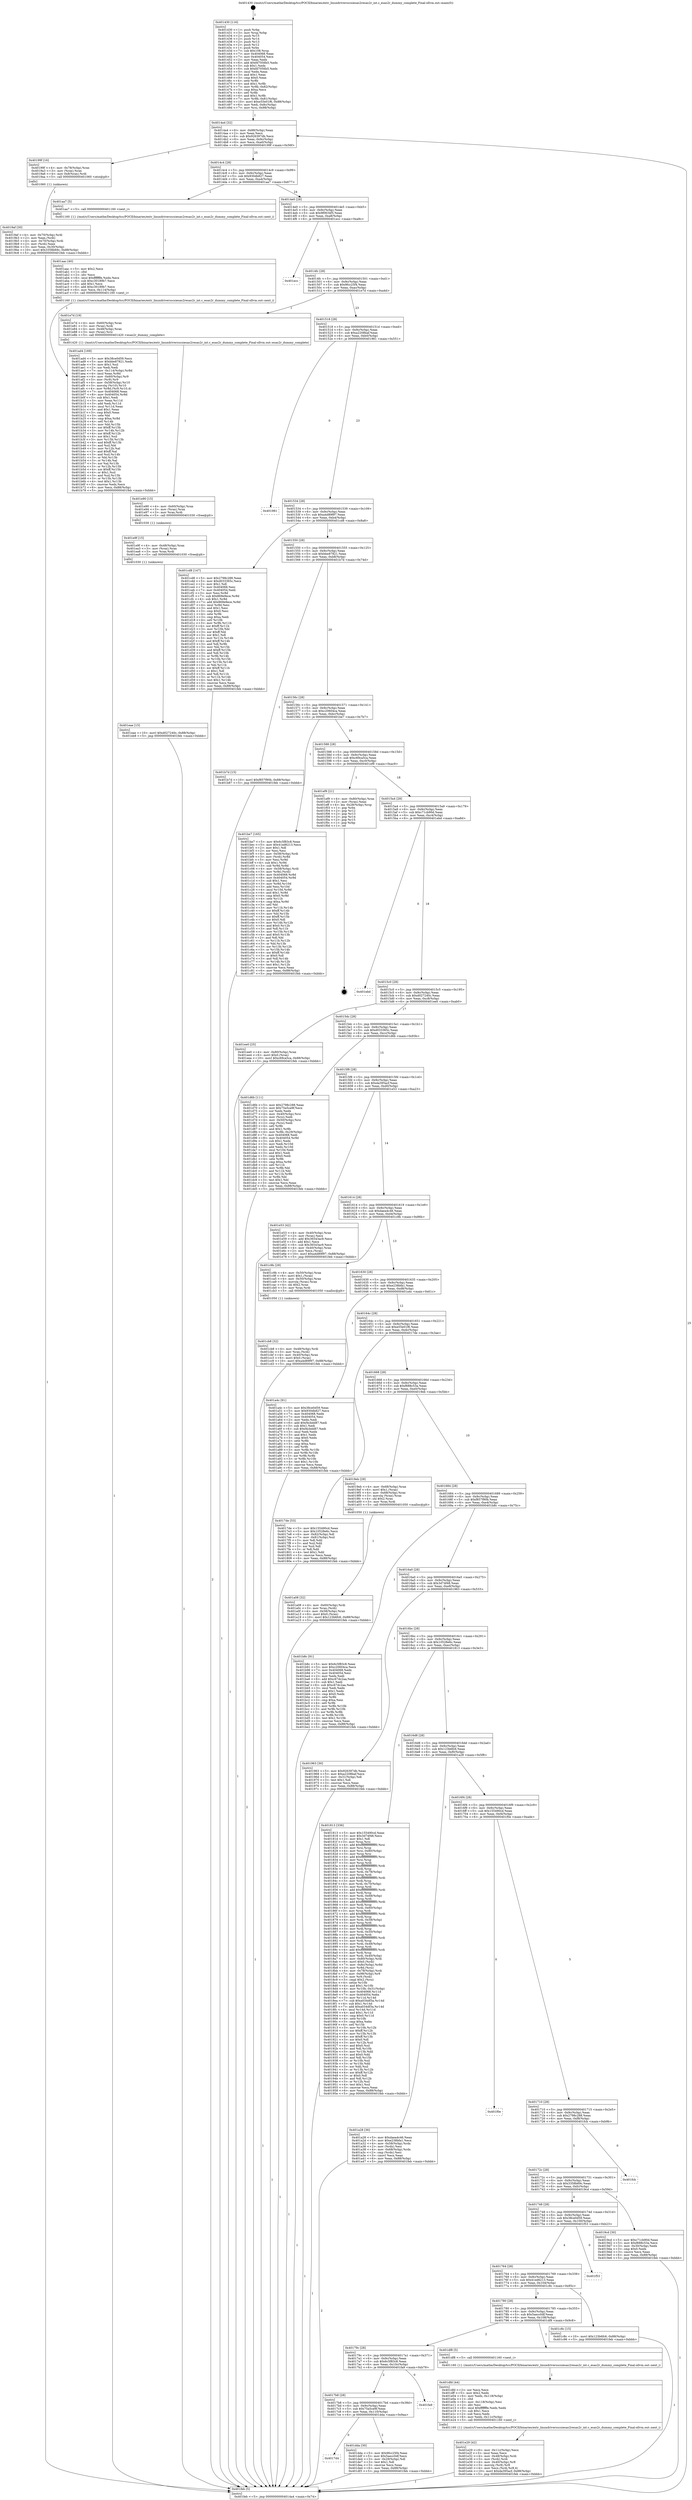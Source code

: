 digraph "0x401430" {
  label = "0x401430 (/mnt/c/Users/mathe/Desktop/tcc/POCII/binaries/extr_linuxdriversscsiesas2resas2r_int.c_esas2r_dummy_complete_Final-ollvm.out::main(0))"
  labelloc = "t"
  node[shape=record]

  Entry [label="",width=0.3,height=0.3,shape=circle,fillcolor=black,style=filled]
  "0x4014a4" [label="{
     0x4014a4 [32]\l
     | [instrs]\l
     &nbsp;&nbsp;0x4014a4 \<+6\>: mov -0x88(%rbp),%eax\l
     &nbsp;&nbsp;0x4014aa \<+2\>: mov %eax,%ecx\l
     &nbsp;&nbsp;0x4014ac \<+6\>: sub $0x926397db,%ecx\l
     &nbsp;&nbsp;0x4014b2 \<+6\>: mov %eax,-0x9c(%rbp)\l
     &nbsp;&nbsp;0x4014b8 \<+6\>: mov %ecx,-0xa0(%rbp)\l
     &nbsp;&nbsp;0x4014be \<+6\>: je 000000000040199f \<main+0x56f\>\l
  }"]
  "0x40199f" [label="{
     0x40199f [16]\l
     | [instrs]\l
     &nbsp;&nbsp;0x40199f \<+4\>: mov -0x78(%rbp),%rax\l
     &nbsp;&nbsp;0x4019a3 \<+3\>: mov (%rax),%rax\l
     &nbsp;&nbsp;0x4019a6 \<+4\>: mov 0x8(%rax),%rdi\l
     &nbsp;&nbsp;0x4019aa \<+5\>: call 0000000000401060 \<atoi@plt\>\l
     | [calls]\l
     &nbsp;&nbsp;0x401060 \{1\} (unknown)\l
  }"]
  "0x4014c4" [label="{
     0x4014c4 [28]\l
     | [instrs]\l
     &nbsp;&nbsp;0x4014c4 \<+5\>: jmp 00000000004014c9 \<main+0x99\>\l
     &nbsp;&nbsp;0x4014c9 \<+6\>: mov -0x9c(%rbp),%eax\l
     &nbsp;&nbsp;0x4014cf \<+5\>: sub $0x930db827,%eax\l
     &nbsp;&nbsp;0x4014d4 \<+6\>: mov %eax,-0xa4(%rbp)\l
     &nbsp;&nbsp;0x4014da \<+6\>: je 0000000000401aa7 \<main+0x677\>\l
  }"]
  Exit [label="",width=0.3,height=0.3,shape=circle,fillcolor=black,style=filled,peripheries=2]
  "0x401aa7" [label="{
     0x401aa7 [5]\l
     | [instrs]\l
     &nbsp;&nbsp;0x401aa7 \<+5\>: call 0000000000401160 \<next_i\>\l
     | [calls]\l
     &nbsp;&nbsp;0x401160 \{1\} (/mnt/c/Users/mathe/Desktop/tcc/POCII/binaries/extr_linuxdriversscsiesas2resas2r_int.c_esas2r_dummy_complete_Final-ollvm.out::next_i)\l
  }"]
  "0x4014e0" [label="{
     0x4014e0 [28]\l
     | [instrs]\l
     &nbsp;&nbsp;0x4014e0 \<+5\>: jmp 00000000004014e5 \<main+0xb5\>\l
     &nbsp;&nbsp;0x4014e5 \<+6\>: mov -0x9c(%rbp),%eax\l
     &nbsp;&nbsp;0x4014eb \<+5\>: sub $0x9f0634f5,%eax\l
     &nbsp;&nbsp;0x4014f0 \<+6\>: mov %eax,-0xa8(%rbp)\l
     &nbsp;&nbsp;0x4014f6 \<+6\>: je 0000000000401ecc \<main+0xa9c\>\l
  }"]
  "0x401eae" [label="{
     0x401eae [15]\l
     | [instrs]\l
     &nbsp;&nbsp;0x401eae \<+10\>: movl $0xd027240c,-0x88(%rbp)\l
     &nbsp;&nbsp;0x401eb8 \<+5\>: jmp 0000000000401feb \<main+0xbbb\>\l
  }"]
  "0x401ecc" [label="{
     0x401ecc\l
  }", style=dashed]
  "0x4014fc" [label="{
     0x4014fc [28]\l
     | [instrs]\l
     &nbsp;&nbsp;0x4014fc \<+5\>: jmp 0000000000401501 \<main+0xd1\>\l
     &nbsp;&nbsp;0x401501 \<+6\>: mov -0x9c(%rbp),%eax\l
     &nbsp;&nbsp;0x401507 \<+5\>: sub $0x9fcc25f4,%eax\l
     &nbsp;&nbsp;0x40150c \<+6\>: mov %eax,-0xac(%rbp)\l
     &nbsp;&nbsp;0x401512 \<+6\>: je 0000000000401e7d \<main+0xa4d\>\l
  }"]
  "0x401e9f" [label="{
     0x401e9f [15]\l
     | [instrs]\l
     &nbsp;&nbsp;0x401e9f \<+4\>: mov -0x48(%rbp),%rax\l
     &nbsp;&nbsp;0x401ea3 \<+3\>: mov (%rax),%rax\l
     &nbsp;&nbsp;0x401ea6 \<+3\>: mov %rax,%rdi\l
     &nbsp;&nbsp;0x401ea9 \<+5\>: call 0000000000401030 \<free@plt\>\l
     | [calls]\l
     &nbsp;&nbsp;0x401030 \{1\} (unknown)\l
  }"]
  "0x401e7d" [label="{
     0x401e7d [19]\l
     | [instrs]\l
     &nbsp;&nbsp;0x401e7d \<+4\>: mov -0x60(%rbp),%rax\l
     &nbsp;&nbsp;0x401e81 \<+3\>: mov (%rax),%rdi\l
     &nbsp;&nbsp;0x401e84 \<+4\>: mov -0x48(%rbp),%rax\l
     &nbsp;&nbsp;0x401e88 \<+3\>: mov (%rax),%rsi\l
     &nbsp;&nbsp;0x401e8b \<+5\>: call 0000000000401420 \<esas2r_dummy_complete\>\l
     | [calls]\l
     &nbsp;&nbsp;0x401420 \{1\} (/mnt/c/Users/mathe/Desktop/tcc/POCII/binaries/extr_linuxdriversscsiesas2resas2r_int.c_esas2r_dummy_complete_Final-ollvm.out::esas2r_dummy_complete)\l
  }"]
  "0x401518" [label="{
     0x401518 [28]\l
     | [instrs]\l
     &nbsp;&nbsp;0x401518 \<+5\>: jmp 000000000040151d \<main+0xed\>\l
     &nbsp;&nbsp;0x40151d \<+6\>: mov -0x9c(%rbp),%eax\l
     &nbsp;&nbsp;0x401523 \<+5\>: sub $0xa2208baf,%eax\l
     &nbsp;&nbsp;0x401528 \<+6\>: mov %eax,-0xb0(%rbp)\l
     &nbsp;&nbsp;0x40152e \<+6\>: je 0000000000401981 \<main+0x551\>\l
  }"]
  "0x401e90" [label="{
     0x401e90 [15]\l
     | [instrs]\l
     &nbsp;&nbsp;0x401e90 \<+4\>: mov -0x60(%rbp),%rax\l
     &nbsp;&nbsp;0x401e94 \<+3\>: mov (%rax),%rax\l
     &nbsp;&nbsp;0x401e97 \<+3\>: mov %rax,%rdi\l
     &nbsp;&nbsp;0x401e9a \<+5\>: call 0000000000401030 \<free@plt\>\l
     | [calls]\l
     &nbsp;&nbsp;0x401030 \{1\} (unknown)\l
  }"]
  "0x401981" [label="{
     0x401981\l
  }", style=dashed]
  "0x401534" [label="{
     0x401534 [28]\l
     | [instrs]\l
     &nbsp;&nbsp;0x401534 \<+5\>: jmp 0000000000401539 \<main+0x109\>\l
     &nbsp;&nbsp;0x401539 \<+6\>: mov -0x9c(%rbp),%eax\l
     &nbsp;&nbsp;0x40153f \<+5\>: sub $0xa4d89f97,%eax\l
     &nbsp;&nbsp;0x401544 \<+6\>: mov %eax,-0xb4(%rbp)\l
     &nbsp;&nbsp;0x40154a \<+6\>: je 0000000000401cd8 \<main+0x8a8\>\l
  }"]
  "0x401e29" [label="{
     0x401e29 [42]\l
     | [instrs]\l
     &nbsp;&nbsp;0x401e29 \<+6\>: mov -0x11c(%rbp),%ecx\l
     &nbsp;&nbsp;0x401e2f \<+3\>: imul %eax,%ecx\l
     &nbsp;&nbsp;0x401e32 \<+4\>: mov -0x48(%rbp),%rdi\l
     &nbsp;&nbsp;0x401e36 \<+3\>: mov (%rdi),%rdi\l
     &nbsp;&nbsp;0x401e39 \<+4\>: mov -0x40(%rbp),%r8\l
     &nbsp;&nbsp;0x401e3d \<+3\>: movslq (%r8),%r8\l
     &nbsp;&nbsp;0x401e40 \<+4\>: mov %ecx,(%rdi,%r8,4)\l
     &nbsp;&nbsp;0x401e44 \<+10\>: movl $0xda395acf,-0x88(%rbp)\l
     &nbsp;&nbsp;0x401e4e \<+5\>: jmp 0000000000401feb \<main+0xbbb\>\l
  }"]
  "0x401cd8" [label="{
     0x401cd8 [147]\l
     | [instrs]\l
     &nbsp;&nbsp;0x401cd8 \<+5\>: mov $0x2798c288,%eax\l
     &nbsp;&nbsp;0x401cdd \<+5\>: mov $0xd033365c,%ecx\l
     &nbsp;&nbsp;0x401ce2 \<+2\>: mov $0x1,%dl\l
     &nbsp;&nbsp;0x401ce4 \<+7\>: mov 0x404068,%esi\l
     &nbsp;&nbsp;0x401ceb \<+7\>: mov 0x404054,%edi\l
     &nbsp;&nbsp;0x401cf2 \<+3\>: mov %esi,%r8d\l
     &nbsp;&nbsp;0x401cf5 \<+7\>: sub $0x869e9ece,%r8d\l
     &nbsp;&nbsp;0x401cfc \<+4\>: sub $0x1,%r8d\l
     &nbsp;&nbsp;0x401d00 \<+7\>: add $0x869e9ece,%r8d\l
     &nbsp;&nbsp;0x401d07 \<+4\>: imul %r8d,%esi\l
     &nbsp;&nbsp;0x401d0b \<+3\>: and $0x1,%esi\l
     &nbsp;&nbsp;0x401d0e \<+3\>: cmp $0x0,%esi\l
     &nbsp;&nbsp;0x401d11 \<+4\>: sete %r9b\l
     &nbsp;&nbsp;0x401d15 \<+3\>: cmp $0xa,%edi\l
     &nbsp;&nbsp;0x401d18 \<+4\>: setl %r10b\l
     &nbsp;&nbsp;0x401d1c \<+3\>: mov %r9b,%r11b\l
     &nbsp;&nbsp;0x401d1f \<+4\>: xor $0xff,%r11b\l
     &nbsp;&nbsp;0x401d23 \<+3\>: mov %r10b,%bl\l
     &nbsp;&nbsp;0x401d26 \<+3\>: xor $0xff,%bl\l
     &nbsp;&nbsp;0x401d29 \<+3\>: xor $0x1,%dl\l
     &nbsp;&nbsp;0x401d2c \<+3\>: mov %r11b,%r14b\l
     &nbsp;&nbsp;0x401d2f \<+4\>: and $0xff,%r14b\l
     &nbsp;&nbsp;0x401d33 \<+3\>: and %dl,%r9b\l
     &nbsp;&nbsp;0x401d36 \<+3\>: mov %bl,%r15b\l
     &nbsp;&nbsp;0x401d39 \<+4\>: and $0xff,%r15b\l
     &nbsp;&nbsp;0x401d3d \<+3\>: and %dl,%r10b\l
     &nbsp;&nbsp;0x401d40 \<+3\>: or %r9b,%r14b\l
     &nbsp;&nbsp;0x401d43 \<+3\>: or %r10b,%r15b\l
     &nbsp;&nbsp;0x401d46 \<+3\>: xor %r15b,%r14b\l
     &nbsp;&nbsp;0x401d49 \<+3\>: or %bl,%r11b\l
     &nbsp;&nbsp;0x401d4c \<+4\>: xor $0xff,%r11b\l
     &nbsp;&nbsp;0x401d50 \<+3\>: or $0x1,%dl\l
     &nbsp;&nbsp;0x401d53 \<+3\>: and %dl,%r11b\l
     &nbsp;&nbsp;0x401d56 \<+3\>: or %r11b,%r14b\l
     &nbsp;&nbsp;0x401d59 \<+4\>: test $0x1,%r14b\l
     &nbsp;&nbsp;0x401d5d \<+3\>: cmovne %ecx,%eax\l
     &nbsp;&nbsp;0x401d60 \<+6\>: mov %eax,-0x88(%rbp)\l
     &nbsp;&nbsp;0x401d66 \<+5\>: jmp 0000000000401feb \<main+0xbbb\>\l
  }"]
  "0x401550" [label="{
     0x401550 [28]\l
     | [instrs]\l
     &nbsp;&nbsp;0x401550 \<+5\>: jmp 0000000000401555 \<main+0x125\>\l
     &nbsp;&nbsp;0x401555 \<+6\>: mov -0x9c(%rbp),%eax\l
     &nbsp;&nbsp;0x40155b \<+5\>: sub $0xbbe87821,%eax\l
     &nbsp;&nbsp;0x401560 \<+6\>: mov %eax,-0xb8(%rbp)\l
     &nbsp;&nbsp;0x401566 \<+6\>: je 0000000000401b7d \<main+0x74d\>\l
  }"]
  "0x401dfd" [label="{
     0x401dfd [44]\l
     | [instrs]\l
     &nbsp;&nbsp;0x401dfd \<+2\>: xor %ecx,%ecx\l
     &nbsp;&nbsp;0x401dff \<+5\>: mov $0x2,%edx\l
     &nbsp;&nbsp;0x401e04 \<+6\>: mov %edx,-0x118(%rbp)\l
     &nbsp;&nbsp;0x401e0a \<+1\>: cltd\l
     &nbsp;&nbsp;0x401e0b \<+6\>: mov -0x118(%rbp),%esi\l
     &nbsp;&nbsp;0x401e11 \<+2\>: idiv %esi\l
     &nbsp;&nbsp;0x401e13 \<+6\>: imul $0xfffffffe,%edx,%edx\l
     &nbsp;&nbsp;0x401e19 \<+3\>: sub $0x1,%ecx\l
     &nbsp;&nbsp;0x401e1c \<+2\>: sub %ecx,%edx\l
     &nbsp;&nbsp;0x401e1e \<+6\>: mov %edx,-0x11c(%rbp)\l
     &nbsp;&nbsp;0x401e24 \<+5\>: call 0000000000401160 \<next_i\>\l
     | [calls]\l
     &nbsp;&nbsp;0x401160 \{1\} (/mnt/c/Users/mathe/Desktop/tcc/POCII/binaries/extr_linuxdriversscsiesas2resas2r_int.c_esas2r_dummy_complete_Final-ollvm.out::next_i)\l
  }"]
  "0x401b7d" [label="{
     0x401b7d [15]\l
     | [instrs]\l
     &nbsp;&nbsp;0x401b7d \<+10\>: movl $0xf857f90b,-0x88(%rbp)\l
     &nbsp;&nbsp;0x401b87 \<+5\>: jmp 0000000000401feb \<main+0xbbb\>\l
  }"]
  "0x40156c" [label="{
     0x40156c [28]\l
     | [instrs]\l
     &nbsp;&nbsp;0x40156c \<+5\>: jmp 0000000000401571 \<main+0x141\>\l
     &nbsp;&nbsp;0x401571 \<+6\>: mov -0x9c(%rbp),%eax\l
     &nbsp;&nbsp;0x401577 \<+5\>: sub $0xc20604ca,%eax\l
     &nbsp;&nbsp;0x40157c \<+6\>: mov %eax,-0xbc(%rbp)\l
     &nbsp;&nbsp;0x401582 \<+6\>: je 0000000000401be7 \<main+0x7b7\>\l
  }"]
  "0x4017d4" [label="{
     0x4017d4\l
  }", style=dashed]
  "0x401be7" [label="{
     0x401be7 [165]\l
     | [instrs]\l
     &nbsp;&nbsp;0x401be7 \<+5\>: mov $0x6c5f83c8,%eax\l
     &nbsp;&nbsp;0x401bec \<+5\>: mov $0x41ed6213,%ecx\l
     &nbsp;&nbsp;0x401bf1 \<+2\>: mov $0x1,%dl\l
     &nbsp;&nbsp;0x401bf3 \<+2\>: xor %esi,%esi\l
     &nbsp;&nbsp;0x401bf5 \<+4\>: mov -0x58(%rbp),%rdi\l
     &nbsp;&nbsp;0x401bf9 \<+3\>: mov (%rdi),%r8d\l
     &nbsp;&nbsp;0x401bfc \<+3\>: mov %esi,%r9d\l
     &nbsp;&nbsp;0x401bff \<+4\>: sub $0x1,%r9d\l
     &nbsp;&nbsp;0x401c03 \<+3\>: sub %r9d,%r8d\l
     &nbsp;&nbsp;0x401c06 \<+4\>: mov -0x58(%rbp),%rdi\l
     &nbsp;&nbsp;0x401c0a \<+3\>: mov %r8d,(%rdi)\l
     &nbsp;&nbsp;0x401c0d \<+8\>: mov 0x404068,%r8d\l
     &nbsp;&nbsp;0x401c15 \<+8\>: mov 0x404054,%r9d\l
     &nbsp;&nbsp;0x401c1d \<+3\>: sub $0x1,%esi\l
     &nbsp;&nbsp;0x401c20 \<+3\>: mov %r8d,%r10d\l
     &nbsp;&nbsp;0x401c23 \<+3\>: add %esi,%r10d\l
     &nbsp;&nbsp;0x401c26 \<+4\>: imul %r10d,%r8d\l
     &nbsp;&nbsp;0x401c2a \<+4\>: and $0x1,%r8d\l
     &nbsp;&nbsp;0x401c2e \<+4\>: cmp $0x0,%r8d\l
     &nbsp;&nbsp;0x401c32 \<+4\>: sete %r11b\l
     &nbsp;&nbsp;0x401c36 \<+4\>: cmp $0xa,%r9d\l
     &nbsp;&nbsp;0x401c3a \<+3\>: setl %bl\l
     &nbsp;&nbsp;0x401c3d \<+3\>: mov %r11b,%r14b\l
     &nbsp;&nbsp;0x401c40 \<+4\>: xor $0xff,%r14b\l
     &nbsp;&nbsp;0x401c44 \<+3\>: mov %bl,%r15b\l
     &nbsp;&nbsp;0x401c47 \<+4\>: xor $0xff,%r15b\l
     &nbsp;&nbsp;0x401c4b \<+3\>: xor $0x0,%dl\l
     &nbsp;&nbsp;0x401c4e \<+3\>: mov %r14b,%r12b\l
     &nbsp;&nbsp;0x401c51 \<+4\>: and $0x0,%r12b\l
     &nbsp;&nbsp;0x401c55 \<+3\>: and %dl,%r11b\l
     &nbsp;&nbsp;0x401c58 \<+3\>: mov %r15b,%r13b\l
     &nbsp;&nbsp;0x401c5b \<+4\>: and $0x0,%r13b\l
     &nbsp;&nbsp;0x401c5f \<+2\>: and %dl,%bl\l
     &nbsp;&nbsp;0x401c61 \<+3\>: or %r11b,%r12b\l
     &nbsp;&nbsp;0x401c64 \<+3\>: or %bl,%r13b\l
     &nbsp;&nbsp;0x401c67 \<+3\>: xor %r13b,%r12b\l
     &nbsp;&nbsp;0x401c6a \<+3\>: or %r15b,%r14b\l
     &nbsp;&nbsp;0x401c6d \<+4\>: xor $0xff,%r14b\l
     &nbsp;&nbsp;0x401c71 \<+3\>: or $0x0,%dl\l
     &nbsp;&nbsp;0x401c74 \<+3\>: and %dl,%r14b\l
     &nbsp;&nbsp;0x401c77 \<+3\>: or %r14b,%r12b\l
     &nbsp;&nbsp;0x401c7a \<+4\>: test $0x1,%r12b\l
     &nbsp;&nbsp;0x401c7e \<+3\>: cmovne %ecx,%eax\l
     &nbsp;&nbsp;0x401c81 \<+6\>: mov %eax,-0x88(%rbp)\l
     &nbsp;&nbsp;0x401c87 \<+5\>: jmp 0000000000401feb \<main+0xbbb\>\l
  }"]
  "0x401588" [label="{
     0x401588 [28]\l
     | [instrs]\l
     &nbsp;&nbsp;0x401588 \<+5\>: jmp 000000000040158d \<main+0x15d\>\l
     &nbsp;&nbsp;0x40158d \<+6\>: mov -0x9c(%rbp),%eax\l
     &nbsp;&nbsp;0x401593 \<+5\>: sub $0xc69ca5ca,%eax\l
     &nbsp;&nbsp;0x401598 \<+6\>: mov %eax,-0xc0(%rbp)\l
     &nbsp;&nbsp;0x40159e \<+6\>: je 0000000000401ef9 \<main+0xac9\>\l
  }"]
  "0x401dda" [label="{
     0x401dda [30]\l
     | [instrs]\l
     &nbsp;&nbsp;0x401dda \<+5\>: mov $0x9fcc25f4,%eax\l
     &nbsp;&nbsp;0x401ddf \<+5\>: mov $0x5aecc0df,%ecx\l
     &nbsp;&nbsp;0x401de4 \<+3\>: mov -0x29(%rbp),%dl\l
     &nbsp;&nbsp;0x401de7 \<+3\>: test $0x1,%dl\l
     &nbsp;&nbsp;0x401dea \<+3\>: cmovne %ecx,%eax\l
     &nbsp;&nbsp;0x401ded \<+6\>: mov %eax,-0x88(%rbp)\l
     &nbsp;&nbsp;0x401df3 \<+5\>: jmp 0000000000401feb \<main+0xbbb\>\l
  }"]
  "0x401ef9" [label="{
     0x401ef9 [21]\l
     | [instrs]\l
     &nbsp;&nbsp;0x401ef9 \<+4\>: mov -0x80(%rbp),%rax\l
     &nbsp;&nbsp;0x401efd \<+2\>: mov (%rax),%eax\l
     &nbsp;&nbsp;0x401eff \<+4\>: lea -0x28(%rbp),%rsp\l
     &nbsp;&nbsp;0x401f03 \<+1\>: pop %rbx\l
     &nbsp;&nbsp;0x401f04 \<+2\>: pop %r12\l
     &nbsp;&nbsp;0x401f06 \<+2\>: pop %r13\l
     &nbsp;&nbsp;0x401f08 \<+2\>: pop %r14\l
     &nbsp;&nbsp;0x401f0a \<+2\>: pop %r15\l
     &nbsp;&nbsp;0x401f0c \<+1\>: pop %rbp\l
     &nbsp;&nbsp;0x401f0d \<+1\>: ret\l
  }"]
  "0x4015a4" [label="{
     0x4015a4 [28]\l
     | [instrs]\l
     &nbsp;&nbsp;0x4015a4 \<+5\>: jmp 00000000004015a9 \<main+0x179\>\l
     &nbsp;&nbsp;0x4015a9 \<+6\>: mov -0x9c(%rbp),%eax\l
     &nbsp;&nbsp;0x4015af \<+5\>: sub $0xc71cb90d,%eax\l
     &nbsp;&nbsp;0x4015b4 \<+6\>: mov %eax,-0xc4(%rbp)\l
     &nbsp;&nbsp;0x4015ba \<+6\>: je 0000000000401ebd \<main+0xa8d\>\l
  }"]
  "0x4017b8" [label="{
     0x4017b8 [28]\l
     | [instrs]\l
     &nbsp;&nbsp;0x4017b8 \<+5\>: jmp 00000000004017bd \<main+0x38d\>\l
     &nbsp;&nbsp;0x4017bd \<+6\>: mov -0x9c(%rbp),%eax\l
     &nbsp;&nbsp;0x4017c3 \<+5\>: sub $0x75a5ce9f,%eax\l
     &nbsp;&nbsp;0x4017c8 \<+6\>: mov %eax,-0x110(%rbp)\l
     &nbsp;&nbsp;0x4017ce \<+6\>: je 0000000000401dda \<main+0x9aa\>\l
  }"]
  "0x401ebd" [label="{
     0x401ebd\l
  }", style=dashed]
  "0x4015c0" [label="{
     0x4015c0 [28]\l
     | [instrs]\l
     &nbsp;&nbsp;0x4015c0 \<+5\>: jmp 00000000004015c5 \<main+0x195\>\l
     &nbsp;&nbsp;0x4015c5 \<+6\>: mov -0x9c(%rbp),%eax\l
     &nbsp;&nbsp;0x4015cb \<+5\>: sub $0xd027240c,%eax\l
     &nbsp;&nbsp;0x4015d0 \<+6\>: mov %eax,-0xc8(%rbp)\l
     &nbsp;&nbsp;0x4015d6 \<+6\>: je 0000000000401ee0 \<main+0xab0\>\l
  }"]
  "0x401fa9" [label="{
     0x401fa9\l
  }", style=dashed]
  "0x401ee0" [label="{
     0x401ee0 [25]\l
     | [instrs]\l
     &nbsp;&nbsp;0x401ee0 \<+4\>: mov -0x80(%rbp),%rax\l
     &nbsp;&nbsp;0x401ee4 \<+6\>: movl $0x0,(%rax)\l
     &nbsp;&nbsp;0x401eea \<+10\>: movl $0xc69ca5ca,-0x88(%rbp)\l
     &nbsp;&nbsp;0x401ef4 \<+5\>: jmp 0000000000401feb \<main+0xbbb\>\l
  }"]
  "0x4015dc" [label="{
     0x4015dc [28]\l
     | [instrs]\l
     &nbsp;&nbsp;0x4015dc \<+5\>: jmp 00000000004015e1 \<main+0x1b1\>\l
     &nbsp;&nbsp;0x4015e1 \<+6\>: mov -0x9c(%rbp),%eax\l
     &nbsp;&nbsp;0x4015e7 \<+5\>: sub $0xd033365c,%eax\l
     &nbsp;&nbsp;0x4015ec \<+6\>: mov %eax,-0xcc(%rbp)\l
     &nbsp;&nbsp;0x4015f2 \<+6\>: je 0000000000401d6b \<main+0x93b\>\l
  }"]
  "0x40179c" [label="{
     0x40179c [28]\l
     | [instrs]\l
     &nbsp;&nbsp;0x40179c \<+5\>: jmp 00000000004017a1 \<main+0x371\>\l
     &nbsp;&nbsp;0x4017a1 \<+6\>: mov -0x9c(%rbp),%eax\l
     &nbsp;&nbsp;0x4017a7 \<+5\>: sub $0x6c5f83c8,%eax\l
     &nbsp;&nbsp;0x4017ac \<+6\>: mov %eax,-0x10c(%rbp)\l
     &nbsp;&nbsp;0x4017b2 \<+6\>: je 0000000000401fa9 \<main+0xb79\>\l
  }"]
  "0x401d6b" [label="{
     0x401d6b [111]\l
     | [instrs]\l
     &nbsp;&nbsp;0x401d6b \<+5\>: mov $0x2798c288,%eax\l
     &nbsp;&nbsp;0x401d70 \<+5\>: mov $0x75a5ce9f,%ecx\l
     &nbsp;&nbsp;0x401d75 \<+2\>: xor %edx,%edx\l
     &nbsp;&nbsp;0x401d77 \<+4\>: mov -0x40(%rbp),%rsi\l
     &nbsp;&nbsp;0x401d7b \<+2\>: mov (%rsi),%edi\l
     &nbsp;&nbsp;0x401d7d \<+4\>: mov -0x50(%rbp),%rsi\l
     &nbsp;&nbsp;0x401d81 \<+2\>: cmp (%rsi),%edi\l
     &nbsp;&nbsp;0x401d83 \<+4\>: setl %r8b\l
     &nbsp;&nbsp;0x401d87 \<+4\>: and $0x1,%r8b\l
     &nbsp;&nbsp;0x401d8b \<+4\>: mov %r8b,-0x29(%rbp)\l
     &nbsp;&nbsp;0x401d8f \<+7\>: mov 0x404068,%edi\l
     &nbsp;&nbsp;0x401d96 \<+8\>: mov 0x404054,%r9d\l
     &nbsp;&nbsp;0x401d9e \<+3\>: sub $0x1,%edx\l
     &nbsp;&nbsp;0x401da1 \<+3\>: mov %edi,%r10d\l
     &nbsp;&nbsp;0x401da4 \<+3\>: add %edx,%r10d\l
     &nbsp;&nbsp;0x401da7 \<+4\>: imul %r10d,%edi\l
     &nbsp;&nbsp;0x401dab \<+3\>: and $0x1,%edi\l
     &nbsp;&nbsp;0x401dae \<+3\>: cmp $0x0,%edi\l
     &nbsp;&nbsp;0x401db1 \<+4\>: sete %r8b\l
     &nbsp;&nbsp;0x401db5 \<+4\>: cmp $0xa,%r9d\l
     &nbsp;&nbsp;0x401db9 \<+4\>: setl %r11b\l
     &nbsp;&nbsp;0x401dbd \<+3\>: mov %r8b,%bl\l
     &nbsp;&nbsp;0x401dc0 \<+3\>: and %r11b,%bl\l
     &nbsp;&nbsp;0x401dc3 \<+3\>: xor %r11b,%r8b\l
     &nbsp;&nbsp;0x401dc6 \<+3\>: or %r8b,%bl\l
     &nbsp;&nbsp;0x401dc9 \<+3\>: test $0x1,%bl\l
     &nbsp;&nbsp;0x401dcc \<+3\>: cmovne %ecx,%eax\l
     &nbsp;&nbsp;0x401dcf \<+6\>: mov %eax,-0x88(%rbp)\l
     &nbsp;&nbsp;0x401dd5 \<+5\>: jmp 0000000000401feb \<main+0xbbb\>\l
  }"]
  "0x4015f8" [label="{
     0x4015f8 [28]\l
     | [instrs]\l
     &nbsp;&nbsp;0x4015f8 \<+5\>: jmp 00000000004015fd \<main+0x1cd\>\l
     &nbsp;&nbsp;0x4015fd \<+6\>: mov -0x9c(%rbp),%eax\l
     &nbsp;&nbsp;0x401603 \<+5\>: sub $0xda395acf,%eax\l
     &nbsp;&nbsp;0x401608 \<+6\>: mov %eax,-0xd0(%rbp)\l
     &nbsp;&nbsp;0x40160e \<+6\>: je 0000000000401e53 \<main+0xa23\>\l
  }"]
  "0x401df8" [label="{
     0x401df8 [5]\l
     | [instrs]\l
     &nbsp;&nbsp;0x401df8 \<+5\>: call 0000000000401160 \<next_i\>\l
     | [calls]\l
     &nbsp;&nbsp;0x401160 \{1\} (/mnt/c/Users/mathe/Desktop/tcc/POCII/binaries/extr_linuxdriversscsiesas2resas2r_int.c_esas2r_dummy_complete_Final-ollvm.out::next_i)\l
  }"]
  "0x401e53" [label="{
     0x401e53 [42]\l
     | [instrs]\l
     &nbsp;&nbsp;0x401e53 \<+4\>: mov -0x40(%rbp),%rax\l
     &nbsp;&nbsp;0x401e57 \<+2\>: mov (%rax),%ecx\l
     &nbsp;&nbsp;0x401e59 \<+6\>: add $0x36543ac9,%ecx\l
     &nbsp;&nbsp;0x401e5f \<+3\>: add $0x1,%ecx\l
     &nbsp;&nbsp;0x401e62 \<+6\>: sub $0x36543ac9,%ecx\l
     &nbsp;&nbsp;0x401e68 \<+4\>: mov -0x40(%rbp),%rax\l
     &nbsp;&nbsp;0x401e6c \<+2\>: mov %ecx,(%rax)\l
     &nbsp;&nbsp;0x401e6e \<+10\>: movl $0xa4d89f97,-0x88(%rbp)\l
     &nbsp;&nbsp;0x401e78 \<+5\>: jmp 0000000000401feb \<main+0xbbb\>\l
  }"]
  "0x401614" [label="{
     0x401614 [28]\l
     | [instrs]\l
     &nbsp;&nbsp;0x401614 \<+5\>: jmp 0000000000401619 \<main+0x1e9\>\l
     &nbsp;&nbsp;0x401619 \<+6\>: mov -0x9c(%rbp),%eax\l
     &nbsp;&nbsp;0x40161f \<+5\>: sub $0xdaea4c46,%eax\l
     &nbsp;&nbsp;0x401624 \<+6\>: mov %eax,-0xd4(%rbp)\l
     &nbsp;&nbsp;0x40162a \<+6\>: je 0000000000401c9b \<main+0x86b\>\l
  }"]
  "0x401cb8" [label="{
     0x401cb8 [32]\l
     | [instrs]\l
     &nbsp;&nbsp;0x401cb8 \<+4\>: mov -0x48(%rbp),%rdi\l
     &nbsp;&nbsp;0x401cbc \<+3\>: mov %rax,(%rdi)\l
     &nbsp;&nbsp;0x401cbf \<+4\>: mov -0x40(%rbp),%rax\l
     &nbsp;&nbsp;0x401cc3 \<+6\>: movl $0x0,(%rax)\l
     &nbsp;&nbsp;0x401cc9 \<+10\>: movl $0xa4d89f97,-0x88(%rbp)\l
     &nbsp;&nbsp;0x401cd3 \<+5\>: jmp 0000000000401feb \<main+0xbbb\>\l
  }"]
  "0x401c9b" [label="{
     0x401c9b [29]\l
     | [instrs]\l
     &nbsp;&nbsp;0x401c9b \<+4\>: mov -0x50(%rbp),%rax\l
     &nbsp;&nbsp;0x401c9f \<+6\>: movl $0x1,(%rax)\l
     &nbsp;&nbsp;0x401ca5 \<+4\>: mov -0x50(%rbp),%rax\l
     &nbsp;&nbsp;0x401ca9 \<+3\>: movslq (%rax),%rax\l
     &nbsp;&nbsp;0x401cac \<+4\>: shl $0x2,%rax\l
     &nbsp;&nbsp;0x401cb0 \<+3\>: mov %rax,%rdi\l
     &nbsp;&nbsp;0x401cb3 \<+5\>: call 0000000000401050 \<malloc@plt\>\l
     | [calls]\l
     &nbsp;&nbsp;0x401050 \{1\} (unknown)\l
  }"]
  "0x401630" [label="{
     0x401630 [28]\l
     | [instrs]\l
     &nbsp;&nbsp;0x401630 \<+5\>: jmp 0000000000401635 \<main+0x205\>\l
     &nbsp;&nbsp;0x401635 \<+6\>: mov -0x9c(%rbp),%eax\l
     &nbsp;&nbsp;0x40163b \<+5\>: sub $0xe238bfa1,%eax\l
     &nbsp;&nbsp;0x401640 \<+6\>: mov %eax,-0xd8(%rbp)\l
     &nbsp;&nbsp;0x401646 \<+6\>: je 0000000000401a4c \<main+0x61c\>\l
  }"]
  "0x401780" [label="{
     0x401780 [28]\l
     | [instrs]\l
     &nbsp;&nbsp;0x401780 \<+5\>: jmp 0000000000401785 \<main+0x355\>\l
     &nbsp;&nbsp;0x401785 \<+6\>: mov -0x9c(%rbp),%eax\l
     &nbsp;&nbsp;0x40178b \<+5\>: sub $0x5aecc0df,%eax\l
     &nbsp;&nbsp;0x401790 \<+6\>: mov %eax,-0x108(%rbp)\l
     &nbsp;&nbsp;0x401796 \<+6\>: je 0000000000401df8 \<main+0x9c8\>\l
  }"]
  "0x401a4c" [label="{
     0x401a4c [91]\l
     | [instrs]\l
     &nbsp;&nbsp;0x401a4c \<+5\>: mov $0x38ce0d59,%eax\l
     &nbsp;&nbsp;0x401a51 \<+5\>: mov $0x930db827,%ecx\l
     &nbsp;&nbsp;0x401a56 \<+7\>: mov 0x404068,%edx\l
     &nbsp;&nbsp;0x401a5d \<+7\>: mov 0x404054,%esi\l
     &nbsp;&nbsp;0x401a64 \<+2\>: mov %edx,%edi\l
     &nbsp;&nbsp;0x401a66 \<+6\>: add $0xf4cbdd87,%edi\l
     &nbsp;&nbsp;0x401a6c \<+3\>: sub $0x1,%edi\l
     &nbsp;&nbsp;0x401a6f \<+6\>: sub $0xf4cbdd87,%edi\l
     &nbsp;&nbsp;0x401a75 \<+3\>: imul %edi,%edx\l
     &nbsp;&nbsp;0x401a78 \<+3\>: and $0x1,%edx\l
     &nbsp;&nbsp;0x401a7b \<+3\>: cmp $0x0,%edx\l
     &nbsp;&nbsp;0x401a7e \<+4\>: sete %r8b\l
     &nbsp;&nbsp;0x401a82 \<+3\>: cmp $0xa,%esi\l
     &nbsp;&nbsp;0x401a85 \<+4\>: setl %r9b\l
     &nbsp;&nbsp;0x401a89 \<+3\>: mov %r8b,%r10b\l
     &nbsp;&nbsp;0x401a8c \<+3\>: and %r9b,%r10b\l
     &nbsp;&nbsp;0x401a8f \<+3\>: xor %r9b,%r8b\l
     &nbsp;&nbsp;0x401a92 \<+3\>: or %r8b,%r10b\l
     &nbsp;&nbsp;0x401a95 \<+4\>: test $0x1,%r10b\l
     &nbsp;&nbsp;0x401a99 \<+3\>: cmovne %ecx,%eax\l
     &nbsp;&nbsp;0x401a9c \<+6\>: mov %eax,-0x88(%rbp)\l
     &nbsp;&nbsp;0x401aa2 \<+5\>: jmp 0000000000401feb \<main+0xbbb\>\l
  }"]
  "0x40164c" [label="{
     0x40164c [28]\l
     | [instrs]\l
     &nbsp;&nbsp;0x40164c \<+5\>: jmp 0000000000401651 \<main+0x221\>\l
     &nbsp;&nbsp;0x401651 \<+6\>: mov -0x9c(%rbp),%eax\l
     &nbsp;&nbsp;0x401657 \<+5\>: sub $0xe55e01f6,%eax\l
     &nbsp;&nbsp;0x40165c \<+6\>: mov %eax,-0xdc(%rbp)\l
     &nbsp;&nbsp;0x401662 \<+6\>: je 00000000004017de \<main+0x3ae\>\l
  }"]
  "0x401c8c" [label="{
     0x401c8c [15]\l
     | [instrs]\l
     &nbsp;&nbsp;0x401c8c \<+10\>: movl $0x123b6fc6,-0x88(%rbp)\l
     &nbsp;&nbsp;0x401c96 \<+5\>: jmp 0000000000401feb \<main+0xbbb\>\l
  }"]
  "0x4017de" [label="{
     0x4017de [53]\l
     | [instrs]\l
     &nbsp;&nbsp;0x4017de \<+5\>: mov $0x155490cd,%eax\l
     &nbsp;&nbsp;0x4017e3 \<+5\>: mov $0x10528e6c,%ecx\l
     &nbsp;&nbsp;0x4017e8 \<+6\>: mov -0x82(%rbp),%dl\l
     &nbsp;&nbsp;0x4017ee \<+7\>: mov -0x81(%rbp),%sil\l
     &nbsp;&nbsp;0x4017f5 \<+3\>: mov %dl,%dil\l
     &nbsp;&nbsp;0x4017f8 \<+3\>: and %sil,%dil\l
     &nbsp;&nbsp;0x4017fb \<+3\>: xor %sil,%dl\l
     &nbsp;&nbsp;0x4017fe \<+3\>: or %dl,%dil\l
     &nbsp;&nbsp;0x401801 \<+4\>: test $0x1,%dil\l
     &nbsp;&nbsp;0x401805 \<+3\>: cmovne %ecx,%eax\l
     &nbsp;&nbsp;0x401808 \<+6\>: mov %eax,-0x88(%rbp)\l
     &nbsp;&nbsp;0x40180e \<+5\>: jmp 0000000000401feb \<main+0xbbb\>\l
  }"]
  "0x401668" [label="{
     0x401668 [28]\l
     | [instrs]\l
     &nbsp;&nbsp;0x401668 \<+5\>: jmp 000000000040166d \<main+0x23d\>\l
     &nbsp;&nbsp;0x40166d \<+6\>: mov -0x9c(%rbp),%eax\l
     &nbsp;&nbsp;0x401673 \<+5\>: sub $0xf688c53a,%eax\l
     &nbsp;&nbsp;0x401678 \<+6\>: mov %eax,-0xe0(%rbp)\l
     &nbsp;&nbsp;0x40167e \<+6\>: je 00000000004019eb \<main+0x5bb\>\l
  }"]
  "0x401feb" [label="{
     0x401feb [5]\l
     | [instrs]\l
     &nbsp;&nbsp;0x401feb \<+5\>: jmp 00000000004014a4 \<main+0x74\>\l
  }"]
  "0x401430" [label="{
     0x401430 [116]\l
     | [instrs]\l
     &nbsp;&nbsp;0x401430 \<+1\>: push %rbp\l
     &nbsp;&nbsp;0x401431 \<+3\>: mov %rsp,%rbp\l
     &nbsp;&nbsp;0x401434 \<+2\>: push %r15\l
     &nbsp;&nbsp;0x401436 \<+2\>: push %r14\l
     &nbsp;&nbsp;0x401438 \<+2\>: push %r13\l
     &nbsp;&nbsp;0x40143a \<+2\>: push %r12\l
     &nbsp;&nbsp;0x40143c \<+1\>: push %rbx\l
     &nbsp;&nbsp;0x40143d \<+7\>: sub $0x108,%rsp\l
     &nbsp;&nbsp;0x401444 \<+7\>: mov 0x404068,%eax\l
     &nbsp;&nbsp;0x40144b \<+7\>: mov 0x404054,%ecx\l
     &nbsp;&nbsp;0x401452 \<+2\>: mov %eax,%edx\l
     &nbsp;&nbsp;0x401454 \<+6\>: add $0xfd7056b5,%edx\l
     &nbsp;&nbsp;0x40145a \<+3\>: sub $0x1,%edx\l
     &nbsp;&nbsp;0x40145d \<+6\>: sub $0xfd7056b5,%edx\l
     &nbsp;&nbsp;0x401463 \<+3\>: imul %edx,%eax\l
     &nbsp;&nbsp;0x401466 \<+3\>: and $0x1,%eax\l
     &nbsp;&nbsp;0x401469 \<+3\>: cmp $0x0,%eax\l
     &nbsp;&nbsp;0x40146c \<+4\>: sete %r8b\l
     &nbsp;&nbsp;0x401470 \<+4\>: and $0x1,%r8b\l
     &nbsp;&nbsp;0x401474 \<+7\>: mov %r8b,-0x82(%rbp)\l
     &nbsp;&nbsp;0x40147b \<+3\>: cmp $0xa,%ecx\l
     &nbsp;&nbsp;0x40147e \<+4\>: setl %r8b\l
     &nbsp;&nbsp;0x401482 \<+4\>: and $0x1,%r8b\l
     &nbsp;&nbsp;0x401486 \<+7\>: mov %r8b,-0x81(%rbp)\l
     &nbsp;&nbsp;0x40148d \<+10\>: movl $0xe55e01f6,-0x88(%rbp)\l
     &nbsp;&nbsp;0x401497 \<+6\>: mov %edi,-0x8c(%rbp)\l
     &nbsp;&nbsp;0x40149d \<+7\>: mov %rsi,-0x98(%rbp)\l
  }"]
  "0x401764" [label="{
     0x401764 [28]\l
     | [instrs]\l
     &nbsp;&nbsp;0x401764 \<+5\>: jmp 0000000000401769 \<main+0x339\>\l
     &nbsp;&nbsp;0x401769 \<+6\>: mov -0x9c(%rbp),%eax\l
     &nbsp;&nbsp;0x40176f \<+5\>: sub $0x41ed6213,%eax\l
     &nbsp;&nbsp;0x401774 \<+6\>: mov %eax,-0x104(%rbp)\l
     &nbsp;&nbsp;0x40177a \<+6\>: je 0000000000401c8c \<main+0x85c\>\l
  }"]
  "0x4019eb" [label="{
     0x4019eb [29]\l
     | [instrs]\l
     &nbsp;&nbsp;0x4019eb \<+4\>: mov -0x68(%rbp),%rax\l
     &nbsp;&nbsp;0x4019ef \<+6\>: movl $0x1,(%rax)\l
     &nbsp;&nbsp;0x4019f5 \<+4\>: mov -0x68(%rbp),%rax\l
     &nbsp;&nbsp;0x4019f9 \<+3\>: movslq (%rax),%rax\l
     &nbsp;&nbsp;0x4019fc \<+4\>: shl $0x2,%rax\l
     &nbsp;&nbsp;0x401a00 \<+3\>: mov %rax,%rdi\l
     &nbsp;&nbsp;0x401a03 \<+5\>: call 0000000000401050 \<malloc@plt\>\l
     | [calls]\l
     &nbsp;&nbsp;0x401050 \{1\} (unknown)\l
  }"]
  "0x401684" [label="{
     0x401684 [28]\l
     | [instrs]\l
     &nbsp;&nbsp;0x401684 \<+5\>: jmp 0000000000401689 \<main+0x259\>\l
     &nbsp;&nbsp;0x401689 \<+6\>: mov -0x9c(%rbp),%eax\l
     &nbsp;&nbsp;0x40168f \<+5\>: sub $0xf857f90b,%eax\l
     &nbsp;&nbsp;0x401694 \<+6\>: mov %eax,-0xe4(%rbp)\l
     &nbsp;&nbsp;0x40169a \<+6\>: je 0000000000401b8c \<main+0x75c\>\l
  }"]
  "0x401f53" [label="{
     0x401f53\l
  }", style=dashed]
  "0x401b8c" [label="{
     0x401b8c [91]\l
     | [instrs]\l
     &nbsp;&nbsp;0x401b8c \<+5\>: mov $0x6c5f83c8,%eax\l
     &nbsp;&nbsp;0x401b91 \<+5\>: mov $0xc20604ca,%ecx\l
     &nbsp;&nbsp;0x401b96 \<+7\>: mov 0x404068,%edx\l
     &nbsp;&nbsp;0x401b9d \<+7\>: mov 0x404054,%esi\l
     &nbsp;&nbsp;0x401ba4 \<+2\>: mov %edx,%edi\l
     &nbsp;&nbsp;0x401ba6 \<+6\>: add $0xc67dc2aa,%edi\l
     &nbsp;&nbsp;0x401bac \<+3\>: sub $0x1,%edi\l
     &nbsp;&nbsp;0x401baf \<+6\>: sub $0xc67dc2aa,%edi\l
     &nbsp;&nbsp;0x401bb5 \<+3\>: imul %edi,%edx\l
     &nbsp;&nbsp;0x401bb8 \<+3\>: and $0x1,%edx\l
     &nbsp;&nbsp;0x401bbb \<+3\>: cmp $0x0,%edx\l
     &nbsp;&nbsp;0x401bbe \<+4\>: sete %r8b\l
     &nbsp;&nbsp;0x401bc2 \<+3\>: cmp $0xa,%esi\l
     &nbsp;&nbsp;0x401bc5 \<+4\>: setl %r9b\l
     &nbsp;&nbsp;0x401bc9 \<+3\>: mov %r8b,%r10b\l
     &nbsp;&nbsp;0x401bcc \<+3\>: and %r9b,%r10b\l
     &nbsp;&nbsp;0x401bcf \<+3\>: xor %r9b,%r8b\l
     &nbsp;&nbsp;0x401bd2 \<+3\>: or %r8b,%r10b\l
     &nbsp;&nbsp;0x401bd5 \<+4\>: test $0x1,%r10b\l
     &nbsp;&nbsp;0x401bd9 \<+3\>: cmovne %ecx,%eax\l
     &nbsp;&nbsp;0x401bdc \<+6\>: mov %eax,-0x88(%rbp)\l
     &nbsp;&nbsp;0x401be2 \<+5\>: jmp 0000000000401feb \<main+0xbbb\>\l
  }"]
  "0x4016a0" [label="{
     0x4016a0 [28]\l
     | [instrs]\l
     &nbsp;&nbsp;0x4016a0 \<+5\>: jmp 00000000004016a5 \<main+0x275\>\l
     &nbsp;&nbsp;0x4016a5 \<+6\>: mov -0x9c(%rbp),%eax\l
     &nbsp;&nbsp;0x4016ab \<+5\>: sub $0x3d74f48,%eax\l
     &nbsp;&nbsp;0x4016b0 \<+6\>: mov %eax,-0xe8(%rbp)\l
     &nbsp;&nbsp;0x4016b6 \<+6\>: je 0000000000401963 \<main+0x533\>\l
  }"]
  "0x401ad4" [label="{
     0x401ad4 [169]\l
     | [instrs]\l
     &nbsp;&nbsp;0x401ad4 \<+5\>: mov $0x38ce0d59,%ecx\l
     &nbsp;&nbsp;0x401ad9 \<+5\>: mov $0xbbe87821,%edx\l
     &nbsp;&nbsp;0x401ade \<+3\>: mov $0x1,%sil\l
     &nbsp;&nbsp;0x401ae1 \<+2\>: xor %edi,%edi\l
     &nbsp;&nbsp;0x401ae3 \<+7\>: mov -0x114(%rbp),%r8d\l
     &nbsp;&nbsp;0x401aea \<+4\>: imul %eax,%r8d\l
     &nbsp;&nbsp;0x401aee \<+4\>: mov -0x60(%rbp),%r9\l
     &nbsp;&nbsp;0x401af2 \<+3\>: mov (%r9),%r9\l
     &nbsp;&nbsp;0x401af5 \<+4\>: mov -0x58(%rbp),%r10\l
     &nbsp;&nbsp;0x401af9 \<+3\>: movslq (%r10),%r10\l
     &nbsp;&nbsp;0x401afc \<+4\>: mov %r8d,(%r9,%r10,4)\l
     &nbsp;&nbsp;0x401b00 \<+7\>: mov 0x404068,%eax\l
     &nbsp;&nbsp;0x401b07 \<+8\>: mov 0x404054,%r8d\l
     &nbsp;&nbsp;0x401b0f \<+3\>: sub $0x1,%edi\l
     &nbsp;&nbsp;0x401b12 \<+3\>: mov %eax,%r11d\l
     &nbsp;&nbsp;0x401b15 \<+3\>: add %edi,%r11d\l
     &nbsp;&nbsp;0x401b18 \<+4\>: imul %r11d,%eax\l
     &nbsp;&nbsp;0x401b1c \<+3\>: and $0x1,%eax\l
     &nbsp;&nbsp;0x401b1f \<+3\>: cmp $0x0,%eax\l
     &nbsp;&nbsp;0x401b22 \<+3\>: sete %bl\l
     &nbsp;&nbsp;0x401b25 \<+4\>: cmp $0xa,%r8d\l
     &nbsp;&nbsp;0x401b29 \<+4\>: setl %r14b\l
     &nbsp;&nbsp;0x401b2d \<+3\>: mov %bl,%r15b\l
     &nbsp;&nbsp;0x401b30 \<+4\>: xor $0xff,%r15b\l
     &nbsp;&nbsp;0x401b34 \<+3\>: mov %r14b,%r12b\l
     &nbsp;&nbsp;0x401b37 \<+4\>: xor $0xff,%r12b\l
     &nbsp;&nbsp;0x401b3b \<+4\>: xor $0x1,%sil\l
     &nbsp;&nbsp;0x401b3f \<+3\>: mov %r15b,%r13b\l
     &nbsp;&nbsp;0x401b42 \<+4\>: and $0xff,%r13b\l
     &nbsp;&nbsp;0x401b46 \<+3\>: and %sil,%bl\l
     &nbsp;&nbsp;0x401b49 \<+3\>: mov %r12b,%al\l
     &nbsp;&nbsp;0x401b4c \<+2\>: and $0xff,%al\l
     &nbsp;&nbsp;0x401b4e \<+3\>: and %sil,%r14b\l
     &nbsp;&nbsp;0x401b51 \<+3\>: or %bl,%r13b\l
     &nbsp;&nbsp;0x401b54 \<+3\>: or %r14b,%al\l
     &nbsp;&nbsp;0x401b57 \<+3\>: xor %al,%r13b\l
     &nbsp;&nbsp;0x401b5a \<+3\>: or %r12b,%r15b\l
     &nbsp;&nbsp;0x401b5d \<+4\>: xor $0xff,%r15b\l
     &nbsp;&nbsp;0x401b61 \<+4\>: or $0x1,%sil\l
     &nbsp;&nbsp;0x401b65 \<+3\>: and %sil,%r15b\l
     &nbsp;&nbsp;0x401b68 \<+3\>: or %r15b,%r13b\l
     &nbsp;&nbsp;0x401b6b \<+4\>: test $0x1,%r13b\l
     &nbsp;&nbsp;0x401b6f \<+3\>: cmovne %edx,%ecx\l
     &nbsp;&nbsp;0x401b72 \<+6\>: mov %ecx,-0x88(%rbp)\l
     &nbsp;&nbsp;0x401b78 \<+5\>: jmp 0000000000401feb \<main+0xbbb\>\l
  }"]
  "0x401963" [label="{
     0x401963 [30]\l
     | [instrs]\l
     &nbsp;&nbsp;0x401963 \<+5\>: mov $0x926397db,%eax\l
     &nbsp;&nbsp;0x401968 \<+5\>: mov $0xa2208baf,%ecx\l
     &nbsp;&nbsp;0x40196d \<+3\>: mov -0x31(%rbp),%dl\l
     &nbsp;&nbsp;0x401970 \<+3\>: test $0x1,%dl\l
     &nbsp;&nbsp;0x401973 \<+3\>: cmovne %ecx,%eax\l
     &nbsp;&nbsp;0x401976 \<+6\>: mov %eax,-0x88(%rbp)\l
     &nbsp;&nbsp;0x40197c \<+5\>: jmp 0000000000401feb \<main+0xbbb\>\l
  }"]
  "0x4016bc" [label="{
     0x4016bc [28]\l
     | [instrs]\l
     &nbsp;&nbsp;0x4016bc \<+5\>: jmp 00000000004016c1 \<main+0x291\>\l
     &nbsp;&nbsp;0x4016c1 \<+6\>: mov -0x9c(%rbp),%eax\l
     &nbsp;&nbsp;0x4016c7 \<+5\>: sub $0x10528e6c,%eax\l
     &nbsp;&nbsp;0x4016cc \<+6\>: mov %eax,-0xec(%rbp)\l
     &nbsp;&nbsp;0x4016d2 \<+6\>: je 0000000000401813 \<main+0x3e3\>\l
  }"]
  "0x401aac" [label="{
     0x401aac [40]\l
     | [instrs]\l
     &nbsp;&nbsp;0x401aac \<+5\>: mov $0x2,%ecx\l
     &nbsp;&nbsp;0x401ab1 \<+1\>: cltd\l
     &nbsp;&nbsp;0x401ab2 \<+2\>: idiv %ecx\l
     &nbsp;&nbsp;0x401ab4 \<+6\>: imul $0xfffffffe,%edx,%ecx\l
     &nbsp;&nbsp;0x401aba \<+6\>: sub $0xc30189b7,%ecx\l
     &nbsp;&nbsp;0x401ac0 \<+3\>: add $0x1,%ecx\l
     &nbsp;&nbsp;0x401ac3 \<+6\>: add $0xc30189b7,%ecx\l
     &nbsp;&nbsp;0x401ac9 \<+6\>: mov %ecx,-0x114(%rbp)\l
     &nbsp;&nbsp;0x401acf \<+5\>: call 0000000000401160 \<next_i\>\l
     | [calls]\l
     &nbsp;&nbsp;0x401160 \{1\} (/mnt/c/Users/mathe/Desktop/tcc/POCII/binaries/extr_linuxdriversscsiesas2resas2r_int.c_esas2r_dummy_complete_Final-ollvm.out::next_i)\l
  }"]
  "0x401813" [label="{
     0x401813 [336]\l
     | [instrs]\l
     &nbsp;&nbsp;0x401813 \<+5\>: mov $0x155490cd,%eax\l
     &nbsp;&nbsp;0x401818 \<+5\>: mov $0x3d74f48,%ecx\l
     &nbsp;&nbsp;0x40181d \<+2\>: mov $0x1,%dl\l
     &nbsp;&nbsp;0x40181f \<+3\>: mov %rsp,%rsi\l
     &nbsp;&nbsp;0x401822 \<+4\>: add $0xfffffffffffffff0,%rsi\l
     &nbsp;&nbsp;0x401826 \<+3\>: mov %rsi,%rsp\l
     &nbsp;&nbsp;0x401829 \<+4\>: mov %rsi,-0x80(%rbp)\l
     &nbsp;&nbsp;0x40182d \<+3\>: mov %rsp,%rsi\l
     &nbsp;&nbsp;0x401830 \<+4\>: add $0xfffffffffffffff0,%rsi\l
     &nbsp;&nbsp;0x401834 \<+3\>: mov %rsi,%rsp\l
     &nbsp;&nbsp;0x401837 \<+3\>: mov %rsp,%rdi\l
     &nbsp;&nbsp;0x40183a \<+4\>: add $0xfffffffffffffff0,%rdi\l
     &nbsp;&nbsp;0x40183e \<+3\>: mov %rdi,%rsp\l
     &nbsp;&nbsp;0x401841 \<+4\>: mov %rdi,-0x78(%rbp)\l
     &nbsp;&nbsp;0x401845 \<+3\>: mov %rsp,%rdi\l
     &nbsp;&nbsp;0x401848 \<+4\>: add $0xfffffffffffffff0,%rdi\l
     &nbsp;&nbsp;0x40184c \<+3\>: mov %rdi,%rsp\l
     &nbsp;&nbsp;0x40184f \<+4\>: mov %rdi,-0x70(%rbp)\l
     &nbsp;&nbsp;0x401853 \<+3\>: mov %rsp,%rdi\l
     &nbsp;&nbsp;0x401856 \<+4\>: add $0xfffffffffffffff0,%rdi\l
     &nbsp;&nbsp;0x40185a \<+3\>: mov %rdi,%rsp\l
     &nbsp;&nbsp;0x40185d \<+4\>: mov %rdi,-0x68(%rbp)\l
     &nbsp;&nbsp;0x401861 \<+3\>: mov %rsp,%rdi\l
     &nbsp;&nbsp;0x401864 \<+4\>: add $0xfffffffffffffff0,%rdi\l
     &nbsp;&nbsp;0x401868 \<+3\>: mov %rdi,%rsp\l
     &nbsp;&nbsp;0x40186b \<+4\>: mov %rdi,-0x60(%rbp)\l
     &nbsp;&nbsp;0x40186f \<+3\>: mov %rsp,%rdi\l
     &nbsp;&nbsp;0x401872 \<+4\>: add $0xfffffffffffffff0,%rdi\l
     &nbsp;&nbsp;0x401876 \<+3\>: mov %rdi,%rsp\l
     &nbsp;&nbsp;0x401879 \<+4\>: mov %rdi,-0x58(%rbp)\l
     &nbsp;&nbsp;0x40187d \<+3\>: mov %rsp,%rdi\l
     &nbsp;&nbsp;0x401880 \<+4\>: add $0xfffffffffffffff0,%rdi\l
     &nbsp;&nbsp;0x401884 \<+3\>: mov %rdi,%rsp\l
     &nbsp;&nbsp;0x401887 \<+4\>: mov %rdi,-0x50(%rbp)\l
     &nbsp;&nbsp;0x40188b \<+3\>: mov %rsp,%rdi\l
     &nbsp;&nbsp;0x40188e \<+4\>: add $0xfffffffffffffff0,%rdi\l
     &nbsp;&nbsp;0x401892 \<+3\>: mov %rdi,%rsp\l
     &nbsp;&nbsp;0x401895 \<+4\>: mov %rdi,-0x48(%rbp)\l
     &nbsp;&nbsp;0x401899 \<+3\>: mov %rsp,%rdi\l
     &nbsp;&nbsp;0x40189c \<+4\>: add $0xfffffffffffffff0,%rdi\l
     &nbsp;&nbsp;0x4018a0 \<+3\>: mov %rdi,%rsp\l
     &nbsp;&nbsp;0x4018a3 \<+4\>: mov %rdi,-0x40(%rbp)\l
     &nbsp;&nbsp;0x4018a7 \<+4\>: mov -0x80(%rbp),%rdi\l
     &nbsp;&nbsp;0x4018ab \<+6\>: movl $0x0,(%rdi)\l
     &nbsp;&nbsp;0x4018b1 \<+7\>: mov -0x8c(%rbp),%r8d\l
     &nbsp;&nbsp;0x4018b8 \<+3\>: mov %r8d,(%rsi)\l
     &nbsp;&nbsp;0x4018bb \<+4\>: mov -0x78(%rbp),%rdi\l
     &nbsp;&nbsp;0x4018bf \<+7\>: mov -0x98(%rbp),%r9\l
     &nbsp;&nbsp;0x4018c6 \<+3\>: mov %r9,(%rdi)\l
     &nbsp;&nbsp;0x4018c9 \<+3\>: cmpl $0x2,(%rsi)\l
     &nbsp;&nbsp;0x4018cc \<+4\>: setne %r10b\l
     &nbsp;&nbsp;0x4018d0 \<+4\>: and $0x1,%r10b\l
     &nbsp;&nbsp;0x4018d4 \<+4\>: mov %r10b,-0x31(%rbp)\l
     &nbsp;&nbsp;0x4018d8 \<+8\>: mov 0x404068,%r11d\l
     &nbsp;&nbsp;0x4018e0 \<+7\>: mov 0x404054,%ebx\l
     &nbsp;&nbsp;0x4018e7 \<+3\>: mov %r11d,%r14d\l
     &nbsp;&nbsp;0x4018ea \<+7\>: sub $0xa034df3a,%r14d\l
     &nbsp;&nbsp;0x4018f1 \<+4\>: sub $0x1,%r14d\l
     &nbsp;&nbsp;0x4018f5 \<+7\>: add $0xa034df3a,%r14d\l
     &nbsp;&nbsp;0x4018fc \<+4\>: imul %r14d,%r11d\l
     &nbsp;&nbsp;0x401900 \<+4\>: and $0x1,%r11d\l
     &nbsp;&nbsp;0x401904 \<+4\>: cmp $0x0,%r11d\l
     &nbsp;&nbsp;0x401908 \<+4\>: sete %r10b\l
     &nbsp;&nbsp;0x40190c \<+3\>: cmp $0xa,%ebx\l
     &nbsp;&nbsp;0x40190f \<+4\>: setl %r15b\l
     &nbsp;&nbsp;0x401913 \<+3\>: mov %r10b,%r12b\l
     &nbsp;&nbsp;0x401916 \<+4\>: xor $0xff,%r12b\l
     &nbsp;&nbsp;0x40191a \<+3\>: mov %r15b,%r13b\l
     &nbsp;&nbsp;0x40191d \<+4\>: xor $0xff,%r13b\l
     &nbsp;&nbsp;0x401921 \<+3\>: xor $0x0,%dl\l
     &nbsp;&nbsp;0x401924 \<+3\>: mov %r12b,%sil\l
     &nbsp;&nbsp;0x401927 \<+4\>: and $0x0,%sil\l
     &nbsp;&nbsp;0x40192b \<+3\>: and %dl,%r10b\l
     &nbsp;&nbsp;0x40192e \<+3\>: mov %r13b,%dil\l
     &nbsp;&nbsp;0x401931 \<+4\>: and $0x0,%dil\l
     &nbsp;&nbsp;0x401935 \<+3\>: and %dl,%r15b\l
     &nbsp;&nbsp;0x401938 \<+3\>: or %r10b,%sil\l
     &nbsp;&nbsp;0x40193b \<+3\>: or %r15b,%dil\l
     &nbsp;&nbsp;0x40193e \<+3\>: xor %dil,%sil\l
     &nbsp;&nbsp;0x401941 \<+3\>: or %r13b,%r12b\l
     &nbsp;&nbsp;0x401944 \<+4\>: xor $0xff,%r12b\l
     &nbsp;&nbsp;0x401948 \<+3\>: or $0x0,%dl\l
     &nbsp;&nbsp;0x40194b \<+3\>: and %dl,%r12b\l
     &nbsp;&nbsp;0x40194e \<+3\>: or %r12b,%sil\l
     &nbsp;&nbsp;0x401951 \<+4\>: test $0x1,%sil\l
     &nbsp;&nbsp;0x401955 \<+3\>: cmovne %ecx,%eax\l
     &nbsp;&nbsp;0x401958 \<+6\>: mov %eax,-0x88(%rbp)\l
     &nbsp;&nbsp;0x40195e \<+5\>: jmp 0000000000401feb \<main+0xbbb\>\l
  }"]
  "0x4016d8" [label="{
     0x4016d8 [28]\l
     | [instrs]\l
     &nbsp;&nbsp;0x4016d8 \<+5\>: jmp 00000000004016dd \<main+0x2ad\>\l
     &nbsp;&nbsp;0x4016dd \<+6\>: mov -0x9c(%rbp),%eax\l
     &nbsp;&nbsp;0x4016e3 \<+5\>: sub $0x123b6fc6,%eax\l
     &nbsp;&nbsp;0x4016e8 \<+6\>: mov %eax,-0xf0(%rbp)\l
     &nbsp;&nbsp;0x4016ee \<+6\>: je 0000000000401a28 \<main+0x5f8\>\l
  }"]
  "0x401a08" [label="{
     0x401a08 [32]\l
     | [instrs]\l
     &nbsp;&nbsp;0x401a08 \<+4\>: mov -0x60(%rbp),%rdi\l
     &nbsp;&nbsp;0x401a0c \<+3\>: mov %rax,(%rdi)\l
     &nbsp;&nbsp;0x401a0f \<+4\>: mov -0x58(%rbp),%rax\l
     &nbsp;&nbsp;0x401a13 \<+6\>: movl $0x0,(%rax)\l
     &nbsp;&nbsp;0x401a19 \<+10\>: movl $0x123b6fc6,-0x88(%rbp)\l
     &nbsp;&nbsp;0x401a23 \<+5\>: jmp 0000000000401feb \<main+0xbbb\>\l
  }"]
  "0x4019af" [label="{
     0x4019af [30]\l
     | [instrs]\l
     &nbsp;&nbsp;0x4019af \<+4\>: mov -0x70(%rbp),%rdi\l
     &nbsp;&nbsp;0x4019b3 \<+2\>: mov %eax,(%rdi)\l
     &nbsp;&nbsp;0x4019b5 \<+4\>: mov -0x70(%rbp),%rdi\l
     &nbsp;&nbsp;0x4019b9 \<+2\>: mov (%rdi),%eax\l
     &nbsp;&nbsp;0x4019bb \<+3\>: mov %eax,-0x30(%rbp)\l
     &nbsp;&nbsp;0x4019be \<+10\>: movl $0x3358b69c,-0x88(%rbp)\l
     &nbsp;&nbsp;0x4019c8 \<+5\>: jmp 0000000000401feb \<main+0xbbb\>\l
  }"]
  "0x401748" [label="{
     0x401748 [28]\l
     | [instrs]\l
     &nbsp;&nbsp;0x401748 \<+5\>: jmp 000000000040174d \<main+0x31d\>\l
     &nbsp;&nbsp;0x40174d \<+6\>: mov -0x9c(%rbp),%eax\l
     &nbsp;&nbsp;0x401753 \<+5\>: sub $0x38ce0d59,%eax\l
     &nbsp;&nbsp;0x401758 \<+6\>: mov %eax,-0x100(%rbp)\l
     &nbsp;&nbsp;0x40175e \<+6\>: je 0000000000401f53 \<main+0xb23\>\l
  }"]
  "0x401a28" [label="{
     0x401a28 [36]\l
     | [instrs]\l
     &nbsp;&nbsp;0x401a28 \<+5\>: mov $0xdaea4c46,%eax\l
     &nbsp;&nbsp;0x401a2d \<+5\>: mov $0xe238bfa1,%ecx\l
     &nbsp;&nbsp;0x401a32 \<+4\>: mov -0x58(%rbp),%rdx\l
     &nbsp;&nbsp;0x401a36 \<+2\>: mov (%rdx),%esi\l
     &nbsp;&nbsp;0x401a38 \<+4\>: mov -0x68(%rbp),%rdx\l
     &nbsp;&nbsp;0x401a3c \<+2\>: cmp (%rdx),%esi\l
     &nbsp;&nbsp;0x401a3e \<+3\>: cmovl %ecx,%eax\l
     &nbsp;&nbsp;0x401a41 \<+6\>: mov %eax,-0x88(%rbp)\l
     &nbsp;&nbsp;0x401a47 \<+5\>: jmp 0000000000401feb \<main+0xbbb\>\l
  }"]
  "0x4016f4" [label="{
     0x4016f4 [28]\l
     | [instrs]\l
     &nbsp;&nbsp;0x4016f4 \<+5\>: jmp 00000000004016f9 \<main+0x2c9\>\l
     &nbsp;&nbsp;0x4016f9 \<+6\>: mov -0x9c(%rbp),%eax\l
     &nbsp;&nbsp;0x4016ff \<+5\>: sub $0x155490cd,%eax\l
     &nbsp;&nbsp;0x401704 \<+6\>: mov %eax,-0xf4(%rbp)\l
     &nbsp;&nbsp;0x40170a \<+6\>: je 0000000000401f0e \<main+0xade\>\l
  }"]
  "0x4019cd" [label="{
     0x4019cd [30]\l
     | [instrs]\l
     &nbsp;&nbsp;0x4019cd \<+5\>: mov $0xc71cb90d,%eax\l
     &nbsp;&nbsp;0x4019d2 \<+5\>: mov $0xf688c53a,%ecx\l
     &nbsp;&nbsp;0x4019d7 \<+3\>: mov -0x30(%rbp),%edx\l
     &nbsp;&nbsp;0x4019da \<+3\>: cmp $0x0,%edx\l
     &nbsp;&nbsp;0x4019dd \<+3\>: cmove %ecx,%eax\l
     &nbsp;&nbsp;0x4019e0 \<+6\>: mov %eax,-0x88(%rbp)\l
     &nbsp;&nbsp;0x4019e6 \<+5\>: jmp 0000000000401feb \<main+0xbbb\>\l
  }"]
  "0x401f0e" [label="{
     0x401f0e\l
  }", style=dashed]
  "0x401710" [label="{
     0x401710 [28]\l
     | [instrs]\l
     &nbsp;&nbsp;0x401710 \<+5\>: jmp 0000000000401715 \<main+0x2e5\>\l
     &nbsp;&nbsp;0x401715 \<+6\>: mov -0x9c(%rbp),%eax\l
     &nbsp;&nbsp;0x40171b \<+5\>: sub $0x2798c288,%eax\l
     &nbsp;&nbsp;0x401720 \<+6\>: mov %eax,-0xf8(%rbp)\l
     &nbsp;&nbsp;0x401726 \<+6\>: je 0000000000401fcb \<main+0xb9b\>\l
  }"]
  "0x40172c" [label="{
     0x40172c [28]\l
     | [instrs]\l
     &nbsp;&nbsp;0x40172c \<+5\>: jmp 0000000000401731 \<main+0x301\>\l
     &nbsp;&nbsp;0x401731 \<+6\>: mov -0x9c(%rbp),%eax\l
     &nbsp;&nbsp;0x401737 \<+5\>: sub $0x3358b69c,%eax\l
     &nbsp;&nbsp;0x40173c \<+6\>: mov %eax,-0xfc(%rbp)\l
     &nbsp;&nbsp;0x401742 \<+6\>: je 00000000004019cd \<main+0x59d\>\l
  }"]
  "0x401fcb" [label="{
     0x401fcb\l
  }", style=dashed]
  Entry -> "0x401430" [label=" 1"]
  "0x4014a4" -> "0x40199f" [label=" 1"]
  "0x4014a4" -> "0x4014c4" [label=" 25"]
  "0x401ef9" -> Exit [label=" 1"]
  "0x4014c4" -> "0x401aa7" [label=" 1"]
  "0x4014c4" -> "0x4014e0" [label=" 24"]
  "0x401ee0" -> "0x401feb" [label=" 1"]
  "0x4014e0" -> "0x401ecc" [label=" 0"]
  "0x4014e0" -> "0x4014fc" [label=" 24"]
  "0x401eae" -> "0x401feb" [label=" 1"]
  "0x4014fc" -> "0x401e7d" [label=" 1"]
  "0x4014fc" -> "0x401518" [label=" 23"]
  "0x401e9f" -> "0x401eae" [label=" 1"]
  "0x401518" -> "0x401981" [label=" 0"]
  "0x401518" -> "0x401534" [label=" 23"]
  "0x401e90" -> "0x401e9f" [label=" 1"]
  "0x401534" -> "0x401cd8" [label=" 2"]
  "0x401534" -> "0x401550" [label=" 21"]
  "0x401e7d" -> "0x401e90" [label=" 1"]
  "0x401550" -> "0x401b7d" [label=" 1"]
  "0x401550" -> "0x40156c" [label=" 20"]
  "0x401e53" -> "0x401feb" [label=" 1"]
  "0x40156c" -> "0x401be7" [label=" 1"]
  "0x40156c" -> "0x401588" [label=" 19"]
  "0x401e29" -> "0x401feb" [label=" 1"]
  "0x401588" -> "0x401ef9" [label=" 1"]
  "0x401588" -> "0x4015a4" [label=" 18"]
  "0x401dfd" -> "0x401e29" [label=" 1"]
  "0x4015a4" -> "0x401ebd" [label=" 0"]
  "0x4015a4" -> "0x4015c0" [label=" 18"]
  "0x401dda" -> "0x401feb" [label=" 2"]
  "0x4015c0" -> "0x401ee0" [label=" 1"]
  "0x4015c0" -> "0x4015dc" [label=" 17"]
  "0x4017b8" -> "0x4017d4" [label=" 0"]
  "0x4015dc" -> "0x401d6b" [label=" 2"]
  "0x4015dc" -> "0x4015f8" [label=" 15"]
  "0x401df8" -> "0x401dfd" [label=" 1"]
  "0x4015f8" -> "0x401e53" [label=" 1"]
  "0x4015f8" -> "0x401614" [label=" 14"]
  "0x40179c" -> "0x4017b8" [label=" 2"]
  "0x401614" -> "0x401c9b" [label=" 1"]
  "0x401614" -> "0x401630" [label=" 13"]
  "0x4017b8" -> "0x401dda" [label=" 2"]
  "0x401630" -> "0x401a4c" [label=" 1"]
  "0x401630" -> "0x40164c" [label=" 12"]
  "0x401780" -> "0x40179c" [label=" 2"]
  "0x40164c" -> "0x4017de" [label=" 1"]
  "0x40164c" -> "0x401668" [label=" 11"]
  "0x4017de" -> "0x401feb" [label=" 1"]
  "0x401430" -> "0x4014a4" [label=" 1"]
  "0x401feb" -> "0x4014a4" [label=" 25"]
  "0x401780" -> "0x401df8" [label=" 1"]
  "0x401668" -> "0x4019eb" [label=" 1"]
  "0x401668" -> "0x401684" [label=" 10"]
  "0x401d6b" -> "0x401feb" [label=" 2"]
  "0x401684" -> "0x401b8c" [label=" 1"]
  "0x401684" -> "0x4016a0" [label=" 9"]
  "0x401cd8" -> "0x401feb" [label=" 2"]
  "0x4016a0" -> "0x401963" [label=" 1"]
  "0x4016a0" -> "0x4016bc" [label=" 8"]
  "0x401c9b" -> "0x401cb8" [label=" 1"]
  "0x4016bc" -> "0x401813" [label=" 1"]
  "0x4016bc" -> "0x4016d8" [label=" 7"]
  "0x401c8c" -> "0x401feb" [label=" 1"]
  "0x401813" -> "0x401feb" [label=" 1"]
  "0x401963" -> "0x401feb" [label=" 1"]
  "0x40199f" -> "0x4019af" [label=" 1"]
  "0x4019af" -> "0x401feb" [label=" 1"]
  "0x401764" -> "0x401780" [label=" 3"]
  "0x4016d8" -> "0x401a28" [label=" 2"]
  "0x4016d8" -> "0x4016f4" [label=" 5"]
  "0x401764" -> "0x401c8c" [label=" 1"]
  "0x4016f4" -> "0x401f0e" [label=" 0"]
  "0x4016f4" -> "0x401710" [label=" 5"]
  "0x40179c" -> "0x401fa9" [label=" 0"]
  "0x401710" -> "0x401fcb" [label=" 0"]
  "0x401710" -> "0x40172c" [label=" 5"]
  "0x401748" -> "0x401764" [label=" 4"]
  "0x40172c" -> "0x4019cd" [label=" 1"]
  "0x40172c" -> "0x401748" [label=" 4"]
  "0x4019cd" -> "0x401feb" [label=" 1"]
  "0x4019eb" -> "0x401a08" [label=" 1"]
  "0x401a08" -> "0x401feb" [label=" 1"]
  "0x401a28" -> "0x401feb" [label=" 2"]
  "0x401a4c" -> "0x401feb" [label=" 1"]
  "0x401aa7" -> "0x401aac" [label=" 1"]
  "0x401aac" -> "0x401ad4" [label=" 1"]
  "0x401ad4" -> "0x401feb" [label=" 1"]
  "0x401b7d" -> "0x401feb" [label=" 1"]
  "0x401b8c" -> "0x401feb" [label=" 1"]
  "0x401be7" -> "0x401feb" [label=" 1"]
  "0x401cb8" -> "0x401feb" [label=" 1"]
  "0x401748" -> "0x401f53" [label=" 0"]
}
